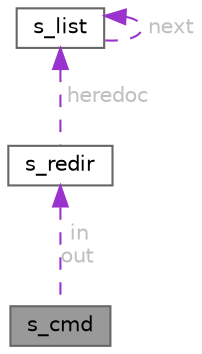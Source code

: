 digraph "s_cmd"
{
 // LATEX_PDF_SIZE
  bgcolor="transparent";
  edge [fontname=Helvetica,fontsize=10,labelfontname=Helvetica,labelfontsize=10];
  node [fontname=Helvetica,fontsize=10,shape=box,height=0.2,width=0.4];
  Node1 [id="Node000001",label="s_cmd",height=0.2,width=0.4,color="gray40", fillcolor="grey60", style="filled", fontcolor="black",tooltip=" "];
  Node2 -> Node1 [id="edge1_Node000001_Node000002",dir="back",color="darkorchid3",style="dashed",tooltip=" ",label=" in\nout",fontcolor="grey" ];
  Node2 [id="Node000002",label="s_redir",height=0.2,width=0.4,color="gray40", fillcolor="white", style="filled",URL="$structs__redir.html",tooltip=" "];
  Node3 -> Node2 [id="edge2_Node000002_Node000003",dir="back",color="darkorchid3",style="dashed",tooltip=" ",label=" heredoc",fontcolor="grey" ];
  Node3 [id="Node000003",label="s_list",height=0.2,width=0.4,color="gray40", fillcolor="white", style="filled",URL="$structs__list.html",tooltip=" "];
  Node3 -> Node3 [id="edge3_Node000003_Node000003",dir="back",color="darkorchid3",style="dashed",tooltip=" ",label=" next",fontcolor="grey" ];
}
